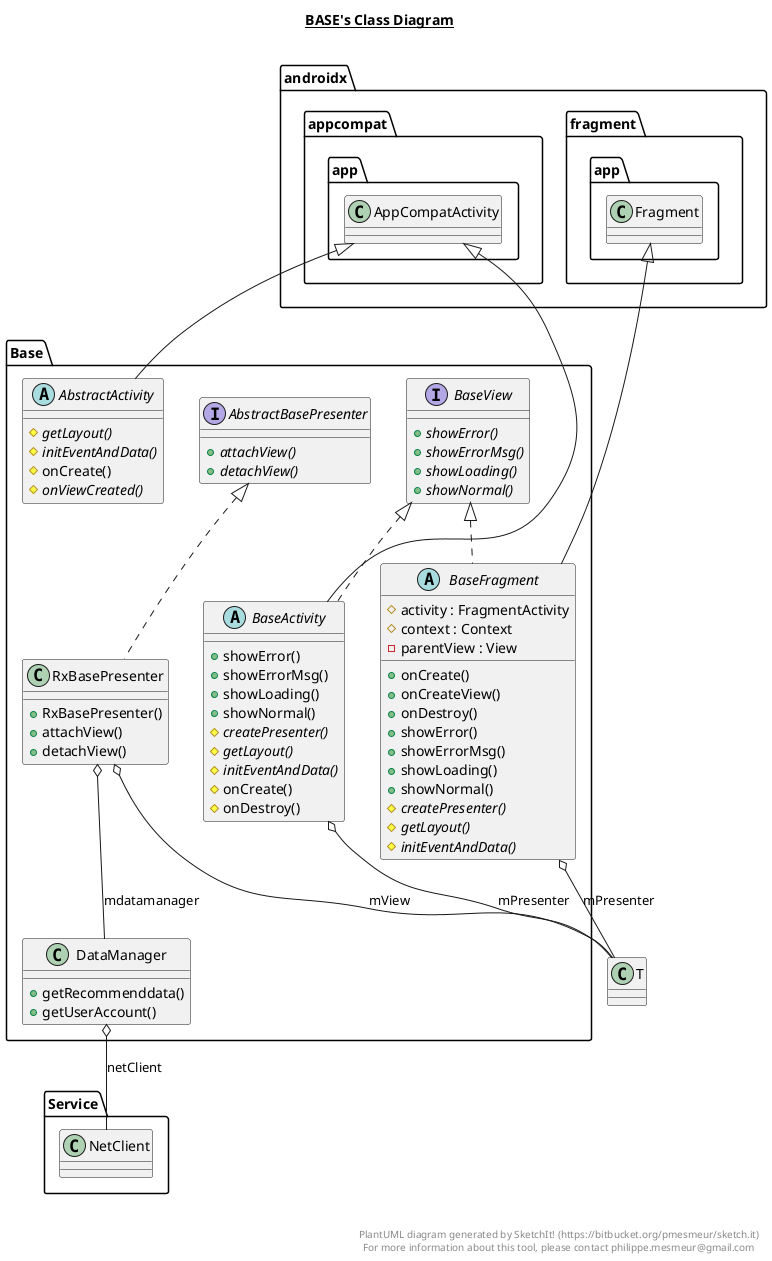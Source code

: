 @startuml

title __BASE's Class Diagram__\n

  namespace Base {
    abstract class Base.AbstractActivity {
        {abstract} # getLayout()
        {abstract} # initEventAndData()
        # onCreate()
        {abstract} # onViewCreated()
    }
  }
  

  namespace Base {
    interface Base.AbstractBasePresenter {
        {abstract} + attachView()
        {abstract} + detachView()
    }
  }
  

  namespace Base {
    abstract class Base.BaseActivity {
        + showError()
        + showErrorMsg()
        + showLoading()
        + showNormal()
        {abstract} # createPresenter()
        {abstract} # getLayout()
        {abstract} # initEventAndData()
        # onCreate()
        # onDestroy()
    }
  }
  

  namespace Base {
    abstract class Base.BaseFragment {
        # activity : FragmentActivity
        # context : Context
        - parentView : View
        + onCreate()
        + onCreateView()
        + onDestroy()
        + showError()
        + showErrorMsg()
        + showLoading()
        + showNormal()
        {abstract} # createPresenter()
        {abstract} # getLayout()
        {abstract} # initEventAndData()
    }
  }
  

  namespace Base {
    interface Base.BaseView {
        {abstract} + showError()
        {abstract} + showErrorMsg()
        {abstract} + showLoading()
        {abstract} + showNormal()
    }
  }
  

  namespace Base {
    class Base.DataManager {
        + getRecommenddata()
        + getUserAccount()
    }
  }
  

  namespace Base {
    class Base.RxBasePresenter {
        + RxBasePresenter()
        + attachView()
        + detachView()
    }
  }
  

  Base.AbstractActivity -up-|> androidx.appcompat.app.AppCompatActivity
  Base.BaseActivity .up.|> Base.BaseView
  Base.BaseActivity -up-|> androidx.appcompat.app.AppCompatActivity
  Base.BaseActivity o-- T : mPresenter
  Base.BaseFragment .up.|> Base.BaseView
  Base.BaseFragment -up-|> androidx.fragment.app.Fragment
  Base.BaseFragment o-- T : mPresenter
  Base.DataManager o-- Service.NetClient : netClient
  Base.RxBasePresenter .up.|> Base.AbstractBasePresenter
  Base.RxBasePresenter o-- T : mView
  Base.RxBasePresenter o-- Base.DataManager : mdatamanager


right footer


PlantUML diagram generated by SketchIt! (https://bitbucket.org/pmesmeur/sketch.it)
For more information about this tool, please contact philippe.mesmeur@gmail.com
endfooter

@enduml
